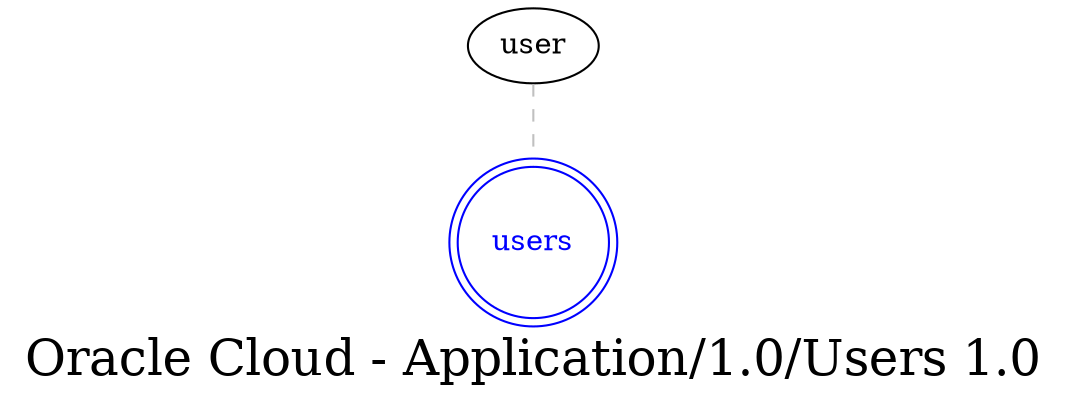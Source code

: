 digraph LexiconGraph {
graph[label="Oracle Cloud - Application/1.0/Users 1.0", fontsize=24]
splines=true
"users" [color=blue, fontcolor=blue, shape=doublecircle]
"user" -> "users" [color=grey, fontcolor=grey, arrowhead=none, arrowtail=none, style=dashed]
}
